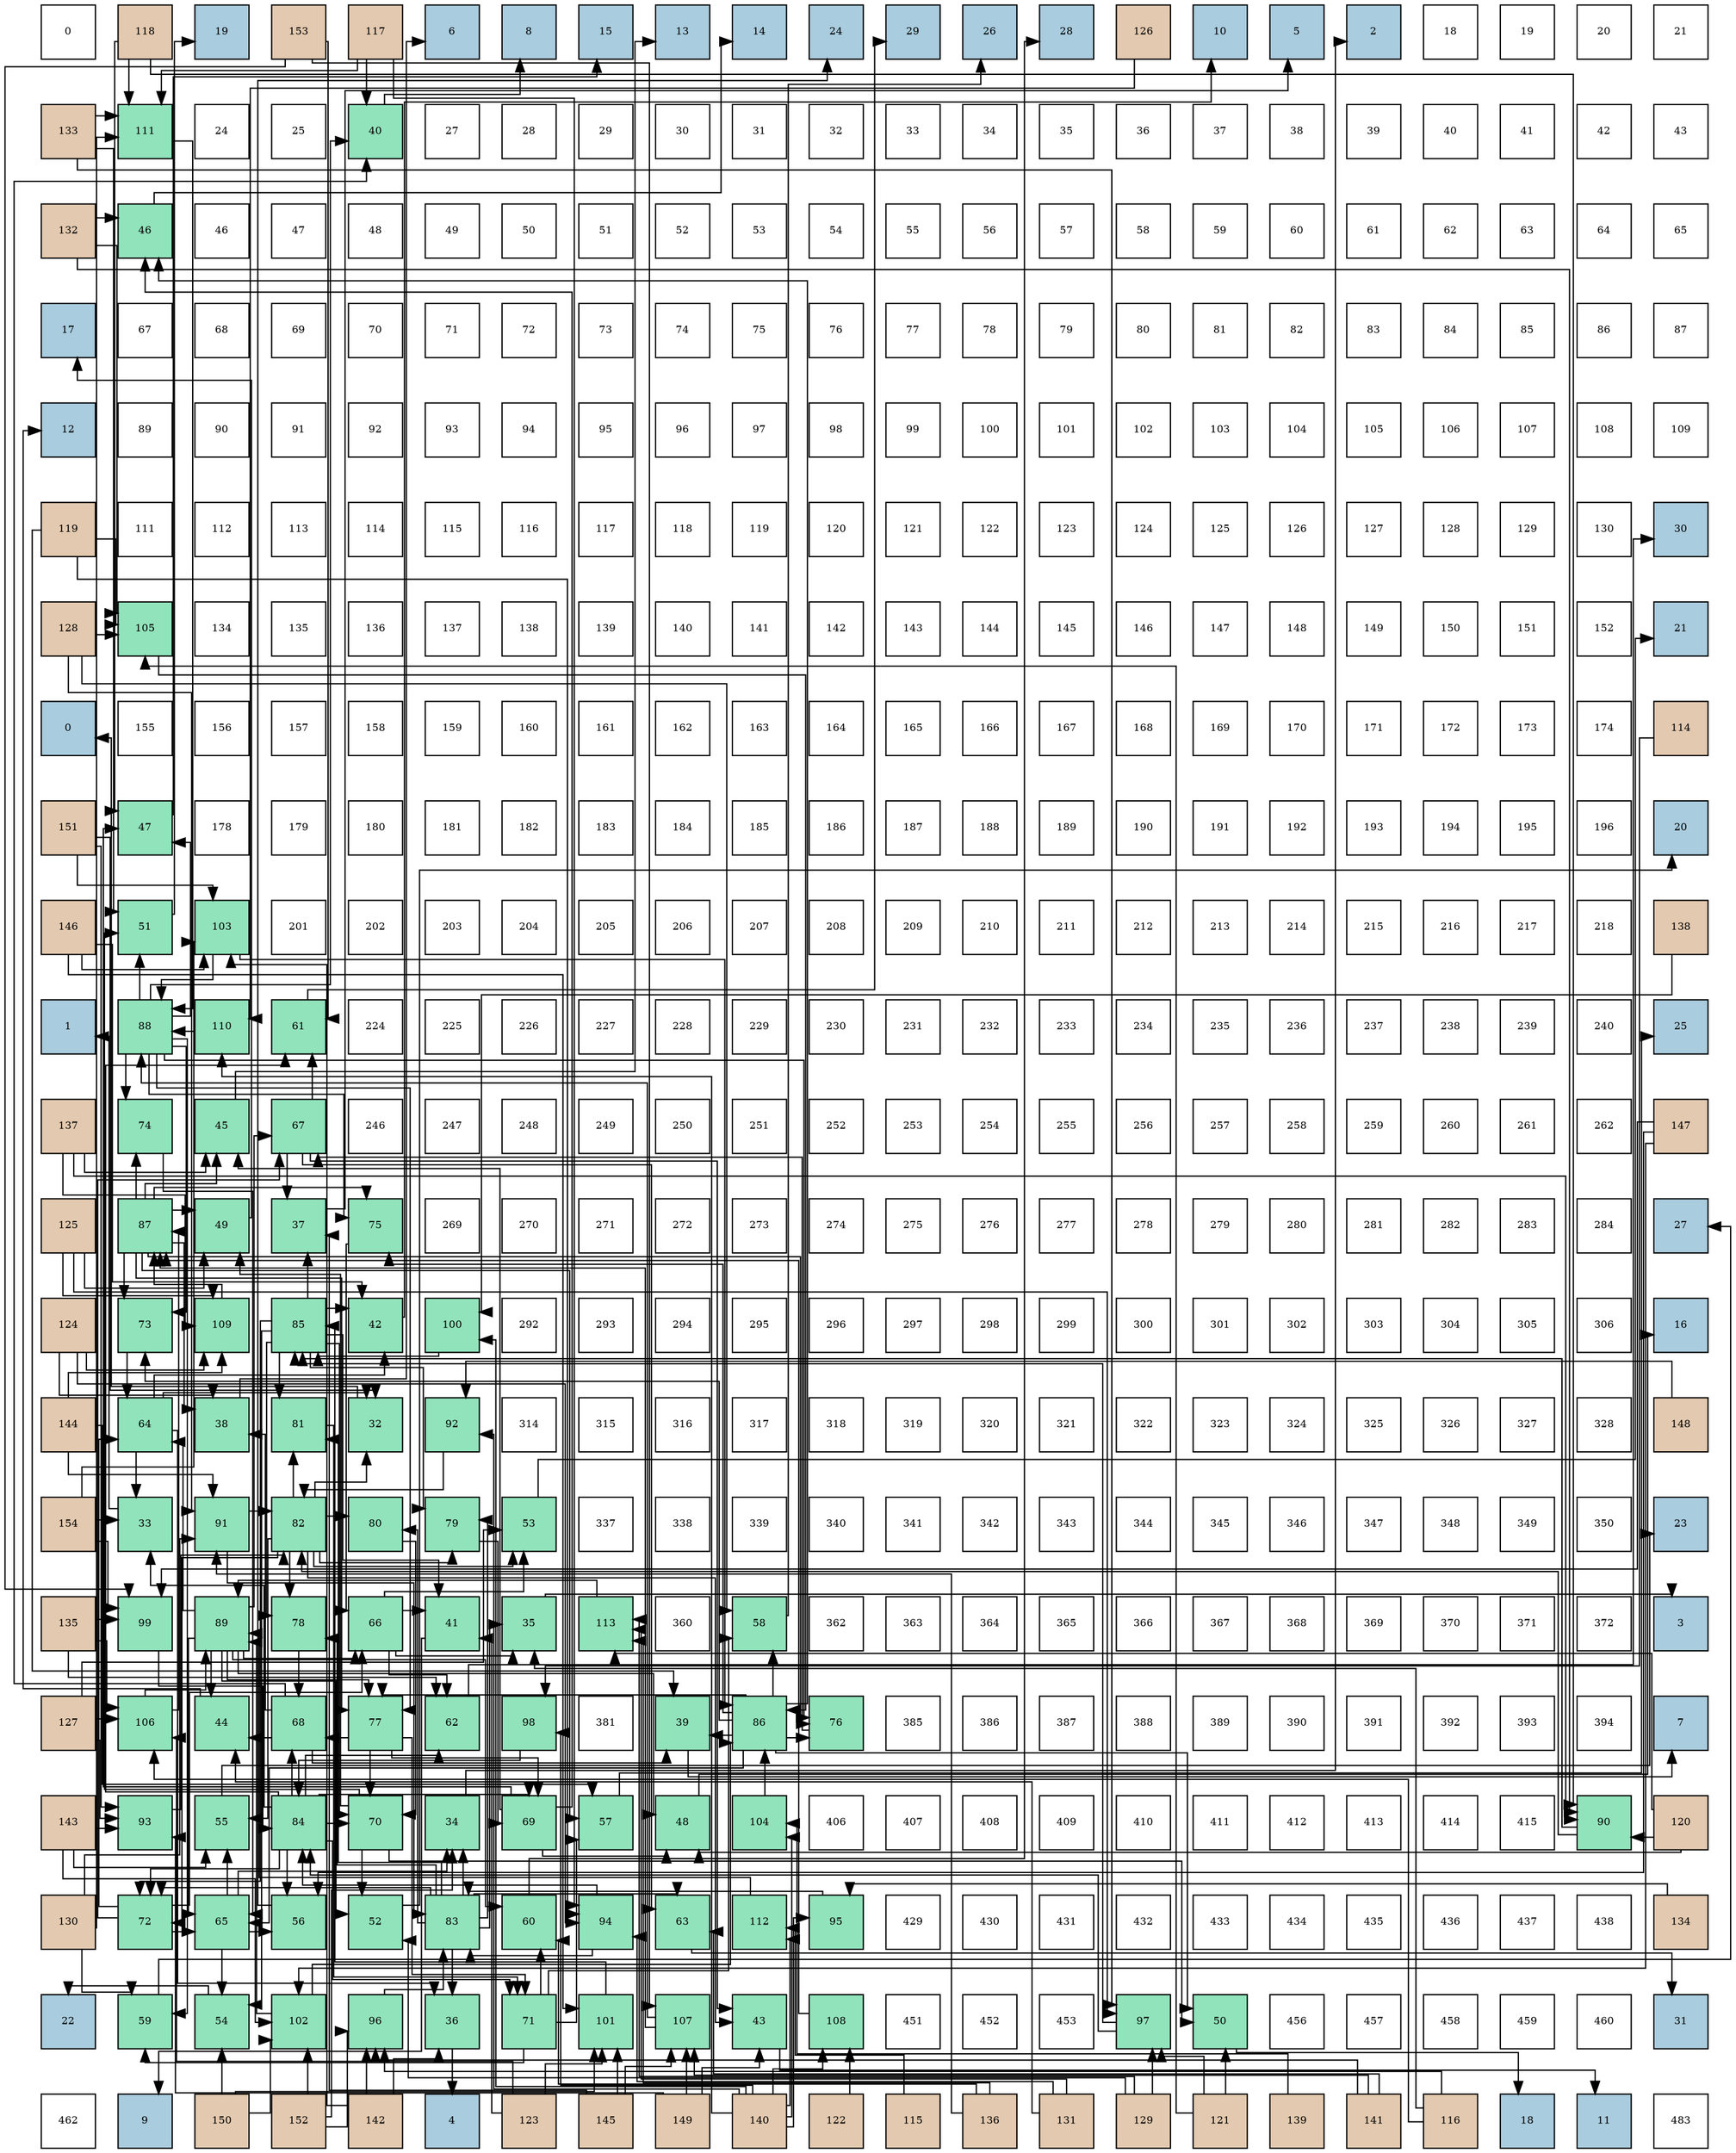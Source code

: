 digraph layout{
 rankdir=TB;
 splines=ortho;
 node [style=filled shape=square fixedsize=true width=0.6];
0[label="0", fontsize=8, fillcolor="#ffffff"];
1[label="118", fontsize=8, fillcolor="#e3c9af"];
2[label="19", fontsize=8, fillcolor="#a9ccde"];
3[label="153", fontsize=8, fillcolor="#e3c9af"];
4[label="117", fontsize=8, fillcolor="#e3c9af"];
5[label="6", fontsize=8, fillcolor="#a9ccde"];
6[label="8", fontsize=8, fillcolor="#a9ccde"];
7[label="15", fontsize=8, fillcolor="#a9ccde"];
8[label="13", fontsize=8, fillcolor="#a9ccde"];
9[label="14", fontsize=8, fillcolor="#a9ccde"];
10[label="24", fontsize=8, fillcolor="#a9ccde"];
11[label="29", fontsize=8, fillcolor="#a9ccde"];
12[label="26", fontsize=8, fillcolor="#a9ccde"];
13[label="28", fontsize=8, fillcolor="#a9ccde"];
14[label="126", fontsize=8, fillcolor="#e3c9af"];
15[label="10", fontsize=8, fillcolor="#a9ccde"];
16[label="5", fontsize=8, fillcolor="#a9ccde"];
17[label="2", fontsize=8, fillcolor="#a9ccde"];
18[label="18", fontsize=8, fillcolor="#ffffff"];
19[label="19", fontsize=8, fillcolor="#ffffff"];
20[label="20", fontsize=8, fillcolor="#ffffff"];
21[label="21", fontsize=8, fillcolor="#ffffff"];
22[label="133", fontsize=8, fillcolor="#e3c9af"];
23[label="111", fontsize=8, fillcolor="#91e3bb"];
24[label="24", fontsize=8, fillcolor="#ffffff"];
25[label="25", fontsize=8, fillcolor="#ffffff"];
26[label="40", fontsize=8, fillcolor="#91e3bb"];
27[label="27", fontsize=8, fillcolor="#ffffff"];
28[label="28", fontsize=8, fillcolor="#ffffff"];
29[label="29", fontsize=8, fillcolor="#ffffff"];
30[label="30", fontsize=8, fillcolor="#ffffff"];
31[label="31", fontsize=8, fillcolor="#ffffff"];
32[label="32", fontsize=8, fillcolor="#ffffff"];
33[label="33", fontsize=8, fillcolor="#ffffff"];
34[label="34", fontsize=8, fillcolor="#ffffff"];
35[label="35", fontsize=8, fillcolor="#ffffff"];
36[label="36", fontsize=8, fillcolor="#ffffff"];
37[label="37", fontsize=8, fillcolor="#ffffff"];
38[label="38", fontsize=8, fillcolor="#ffffff"];
39[label="39", fontsize=8, fillcolor="#ffffff"];
40[label="40", fontsize=8, fillcolor="#ffffff"];
41[label="41", fontsize=8, fillcolor="#ffffff"];
42[label="42", fontsize=8, fillcolor="#ffffff"];
43[label="43", fontsize=8, fillcolor="#ffffff"];
44[label="132", fontsize=8, fillcolor="#e3c9af"];
45[label="46", fontsize=8, fillcolor="#91e3bb"];
46[label="46", fontsize=8, fillcolor="#ffffff"];
47[label="47", fontsize=8, fillcolor="#ffffff"];
48[label="48", fontsize=8, fillcolor="#ffffff"];
49[label="49", fontsize=8, fillcolor="#ffffff"];
50[label="50", fontsize=8, fillcolor="#ffffff"];
51[label="51", fontsize=8, fillcolor="#ffffff"];
52[label="52", fontsize=8, fillcolor="#ffffff"];
53[label="53", fontsize=8, fillcolor="#ffffff"];
54[label="54", fontsize=8, fillcolor="#ffffff"];
55[label="55", fontsize=8, fillcolor="#ffffff"];
56[label="56", fontsize=8, fillcolor="#ffffff"];
57[label="57", fontsize=8, fillcolor="#ffffff"];
58[label="58", fontsize=8, fillcolor="#ffffff"];
59[label="59", fontsize=8, fillcolor="#ffffff"];
60[label="60", fontsize=8, fillcolor="#ffffff"];
61[label="61", fontsize=8, fillcolor="#ffffff"];
62[label="62", fontsize=8, fillcolor="#ffffff"];
63[label="63", fontsize=8, fillcolor="#ffffff"];
64[label="64", fontsize=8, fillcolor="#ffffff"];
65[label="65", fontsize=8, fillcolor="#ffffff"];
66[label="17", fontsize=8, fillcolor="#a9ccde"];
67[label="67", fontsize=8, fillcolor="#ffffff"];
68[label="68", fontsize=8, fillcolor="#ffffff"];
69[label="69", fontsize=8, fillcolor="#ffffff"];
70[label="70", fontsize=8, fillcolor="#ffffff"];
71[label="71", fontsize=8, fillcolor="#ffffff"];
72[label="72", fontsize=8, fillcolor="#ffffff"];
73[label="73", fontsize=8, fillcolor="#ffffff"];
74[label="74", fontsize=8, fillcolor="#ffffff"];
75[label="75", fontsize=8, fillcolor="#ffffff"];
76[label="76", fontsize=8, fillcolor="#ffffff"];
77[label="77", fontsize=8, fillcolor="#ffffff"];
78[label="78", fontsize=8, fillcolor="#ffffff"];
79[label="79", fontsize=8, fillcolor="#ffffff"];
80[label="80", fontsize=8, fillcolor="#ffffff"];
81[label="81", fontsize=8, fillcolor="#ffffff"];
82[label="82", fontsize=8, fillcolor="#ffffff"];
83[label="83", fontsize=8, fillcolor="#ffffff"];
84[label="84", fontsize=8, fillcolor="#ffffff"];
85[label="85", fontsize=8, fillcolor="#ffffff"];
86[label="86", fontsize=8, fillcolor="#ffffff"];
87[label="87", fontsize=8, fillcolor="#ffffff"];
88[label="12", fontsize=8, fillcolor="#a9ccde"];
89[label="89", fontsize=8, fillcolor="#ffffff"];
90[label="90", fontsize=8, fillcolor="#ffffff"];
91[label="91", fontsize=8, fillcolor="#ffffff"];
92[label="92", fontsize=8, fillcolor="#ffffff"];
93[label="93", fontsize=8, fillcolor="#ffffff"];
94[label="94", fontsize=8, fillcolor="#ffffff"];
95[label="95", fontsize=8, fillcolor="#ffffff"];
96[label="96", fontsize=8, fillcolor="#ffffff"];
97[label="97", fontsize=8, fillcolor="#ffffff"];
98[label="98", fontsize=8, fillcolor="#ffffff"];
99[label="99", fontsize=8, fillcolor="#ffffff"];
100[label="100", fontsize=8, fillcolor="#ffffff"];
101[label="101", fontsize=8, fillcolor="#ffffff"];
102[label="102", fontsize=8, fillcolor="#ffffff"];
103[label="103", fontsize=8, fillcolor="#ffffff"];
104[label="104", fontsize=8, fillcolor="#ffffff"];
105[label="105", fontsize=8, fillcolor="#ffffff"];
106[label="106", fontsize=8, fillcolor="#ffffff"];
107[label="107", fontsize=8, fillcolor="#ffffff"];
108[label="108", fontsize=8, fillcolor="#ffffff"];
109[label="109", fontsize=8, fillcolor="#ffffff"];
110[label="119", fontsize=8, fillcolor="#e3c9af"];
111[label="111", fontsize=8, fillcolor="#ffffff"];
112[label="112", fontsize=8, fillcolor="#ffffff"];
113[label="113", fontsize=8, fillcolor="#ffffff"];
114[label="114", fontsize=8, fillcolor="#ffffff"];
115[label="115", fontsize=8, fillcolor="#ffffff"];
116[label="116", fontsize=8, fillcolor="#ffffff"];
117[label="117", fontsize=8, fillcolor="#ffffff"];
118[label="118", fontsize=8, fillcolor="#ffffff"];
119[label="119", fontsize=8, fillcolor="#ffffff"];
120[label="120", fontsize=8, fillcolor="#ffffff"];
121[label="121", fontsize=8, fillcolor="#ffffff"];
122[label="122", fontsize=8, fillcolor="#ffffff"];
123[label="123", fontsize=8, fillcolor="#ffffff"];
124[label="124", fontsize=8, fillcolor="#ffffff"];
125[label="125", fontsize=8, fillcolor="#ffffff"];
126[label="126", fontsize=8, fillcolor="#ffffff"];
127[label="127", fontsize=8, fillcolor="#ffffff"];
128[label="128", fontsize=8, fillcolor="#ffffff"];
129[label="129", fontsize=8, fillcolor="#ffffff"];
130[label="130", fontsize=8, fillcolor="#ffffff"];
131[label="30", fontsize=8, fillcolor="#a9ccde"];
132[label="128", fontsize=8, fillcolor="#e3c9af"];
133[label="105", fontsize=8, fillcolor="#91e3bb"];
134[label="134", fontsize=8, fillcolor="#ffffff"];
135[label="135", fontsize=8, fillcolor="#ffffff"];
136[label="136", fontsize=8, fillcolor="#ffffff"];
137[label="137", fontsize=8, fillcolor="#ffffff"];
138[label="138", fontsize=8, fillcolor="#ffffff"];
139[label="139", fontsize=8, fillcolor="#ffffff"];
140[label="140", fontsize=8, fillcolor="#ffffff"];
141[label="141", fontsize=8, fillcolor="#ffffff"];
142[label="142", fontsize=8, fillcolor="#ffffff"];
143[label="143", fontsize=8, fillcolor="#ffffff"];
144[label="144", fontsize=8, fillcolor="#ffffff"];
145[label="145", fontsize=8, fillcolor="#ffffff"];
146[label="146", fontsize=8, fillcolor="#ffffff"];
147[label="147", fontsize=8, fillcolor="#ffffff"];
148[label="148", fontsize=8, fillcolor="#ffffff"];
149[label="149", fontsize=8, fillcolor="#ffffff"];
150[label="150", fontsize=8, fillcolor="#ffffff"];
151[label="151", fontsize=8, fillcolor="#ffffff"];
152[label="152", fontsize=8, fillcolor="#ffffff"];
153[label="21", fontsize=8, fillcolor="#a9ccde"];
154[label="0", fontsize=8, fillcolor="#a9ccde"];
155[label="155", fontsize=8, fillcolor="#ffffff"];
156[label="156", fontsize=8, fillcolor="#ffffff"];
157[label="157", fontsize=8, fillcolor="#ffffff"];
158[label="158", fontsize=8, fillcolor="#ffffff"];
159[label="159", fontsize=8, fillcolor="#ffffff"];
160[label="160", fontsize=8, fillcolor="#ffffff"];
161[label="161", fontsize=8, fillcolor="#ffffff"];
162[label="162", fontsize=8, fillcolor="#ffffff"];
163[label="163", fontsize=8, fillcolor="#ffffff"];
164[label="164", fontsize=8, fillcolor="#ffffff"];
165[label="165", fontsize=8, fillcolor="#ffffff"];
166[label="166", fontsize=8, fillcolor="#ffffff"];
167[label="167", fontsize=8, fillcolor="#ffffff"];
168[label="168", fontsize=8, fillcolor="#ffffff"];
169[label="169", fontsize=8, fillcolor="#ffffff"];
170[label="170", fontsize=8, fillcolor="#ffffff"];
171[label="171", fontsize=8, fillcolor="#ffffff"];
172[label="172", fontsize=8, fillcolor="#ffffff"];
173[label="173", fontsize=8, fillcolor="#ffffff"];
174[label="174", fontsize=8, fillcolor="#ffffff"];
175[label="114", fontsize=8, fillcolor="#e3c9af"];
176[label="151", fontsize=8, fillcolor="#e3c9af"];
177[label="47", fontsize=8, fillcolor="#91e3bb"];
178[label="178", fontsize=8, fillcolor="#ffffff"];
179[label="179", fontsize=8, fillcolor="#ffffff"];
180[label="180", fontsize=8, fillcolor="#ffffff"];
181[label="181", fontsize=8, fillcolor="#ffffff"];
182[label="182", fontsize=8, fillcolor="#ffffff"];
183[label="183", fontsize=8, fillcolor="#ffffff"];
184[label="184", fontsize=8, fillcolor="#ffffff"];
185[label="185", fontsize=8, fillcolor="#ffffff"];
186[label="186", fontsize=8, fillcolor="#ffffff"];
187[label="187", fontsize=8, fillcolor="#ffffff"];
188[label="188", fontsize=8, fillcolor="#ffffff"];
189[label="189", fontsize=8, fillcolor="#ffffff"];
190[label="190", fontsize=8, fillcolor="#ffffff"];
191[label="191", fontsize=8, fillcolor="#ffffff"];
192[label="192", fontsize=8, fillcolor="#ffffff"];
193[label="193", fontsize=8, fillcolor="#ffffff"];
194[label="194", fontsize=8, fillcolor="#ffffff"];
195[label="195", fontsize=8, fillcolor="#ffffff"];
196[label="196", fontsize=8, fillcolor="#ffffff"];
197[label="20", fontsize=8, fillcolor="#a9ccde"];
198[label="146", fontsize=8, fillcolor="#e3c9af"];
199[label="51", fontsize=8, fillcolor="#91e3bb"];
200[label="103", fontsize=8, fillcolor="#91e3bb"];
201[label="201", fontsize=8, fillcolor="#ffffff"];
202[label="202", fontsize=8, fillcolor="#ffffff"];
203[label="203", fontsize=8, fillcolor="#ffffff"];
204[label="204", fontsize=8, fillcolor="#ffffff"];
205[label="205", fontsize=8, fillcolor="#ffffff"];
206[label="206", fontsize=8, fillcolor="#ffffff"];
207[label="207", fontsize=8, fillcolor="#ffffff"];
208[label="208", fontsize=8, fillcolor="#ffffff"];
209[label="209", fontsize=8, fillcolor="#ffffff"];
210[label="210", fontsize=8, fillcolor="#ffffff"];
211[label="211", fontsize=8, fillcolor="#ffffff"];
212[label="212", fontsize=8, fillcolor="#ffffff"];
213[label="213", fontsize=8, fillcolor="#ffffff"];
214[label="214", fontsize=8, fillcolor="#ffffff"];
215[label="215", fontsize=8, fillcolor="#ffffff"];
216[label="216", fontsize=8, fillcolor="#ffffff"];
217[label="217", fontsize=8, fillcolor="#ffffff"];
218[label="218", fontsize=8, fillcolor="#ffffff"];
219[label="138", fontsize=8, fillcolor="#e3c9af"];
220[label="1", fontsize=8, fillcolor="#a9ccde"];
221[label="88", fontsize=8, fillcolor="#91e3bb"];
222[label="110", fontsize=8, fillcolor="#91e3bb"];
223[label="61", fontsize=8, fillcolor="#91e3bb"];
224[label="224", fontsize=8, fillcolor="#ffffff"];
225[label="225", fontsize=8, fillcolor="#ffffff"];
226[label="226", fontsize=8, fillcolor="#ffffff"];
227[label="227", fontsize=8, fillcolor="#ffffff"];
228[label="228", fontsize=8, fillcolor="#ffffff"];
229[label="229", fontsize=8, fillcolor="#ffffff"];
230[label="230", fontsize=8, fillcolor="#ffffff"];
231[label="231", fontsize=8, fillcolor="#ffffff"];
232[label="232", fontsize=8, fillcolor="#ffffff"];
233[label="233", fontsize=8, fillcolor="#ffffff"];
234[label="234", fontsize=8, fillcolor="#ffffff"];
235[label="235", fontsize=8, fillcolor="#ffffff"];
236[label="236", fontsize=8, fillcolor="#ffffff"];
237[label="237", fontsize=8, fillcolor="#ffffff"];
238[label="238", fontsize=8, fillcolor="#ffffff"];
239[label="239", fontsize=8, fillcolor="#ffffff"];
240[label="240", fontsize=8, fillcolor="#ffffff"];
241[label="25", fontsize=8, fillcolor="#a9ccde"];
242[label="137", fontsize=8, fillcolor="#e3c9af"];
243[label="74", fontsize=8, fillcolor="#91e3bb"];
244[label="45", fontsize=8, fillcolor="#91e3bb"];
245[label="67", fontsize=8, fillcolor="#91e3bb"];
246[label="246", fontsize=8, fillcolor="#ffffff"];
247[label="247", fontsize=8, fillcolor="#ffffff"];
248[label="248", fontsize=8, fillcolor="#ffffff"];
249[label="249", fontsize=8, fillcolor="#ffffff"];
250[label="250", fontsize=8, fillcolor="#ffffff"];
251[label="251", fontsize=8, fillcolor="#ffffff"];
252[label="252", fontsize=8, fillcolor="#ffffff"];
253[label="253", fontsize=8, fillcolor="#ffffff"];
254[label="254", fontsize=8, fillcolor="#ffffff"];
255[label="255", fontsize=8, fillcolor="#ffffff"];
256[label="256", fontsize=8, fillcolor="#ffffff"];
257[label="257", fontsize=8, fillcolor="#ffffff"];
258[label="258", fontsize=8, fillcolor="#ffffff"];
259[label="259", fontsize=8, fillcolor="#ffffff"];
260[label="260", fontsize=8, fillcolor="#ffffff"];
261[label="261", fontsize=8, fillcolor="#ffffff"];
262[label="262", fontsize=8, fillcolor="#ffffff"];
263[label="147", fontsize=8, fillcolor="#e3c9af"];
264[label="125", fontsize=8, fillcolor="#e3c9af"];
265[label="87", fontsize=8, fillcolor="#91e3bb"];
266[label="49", fontsize=8, fillcolor="#91e3bb"];
267[label="37", fontsize=8, fillcolor="#91e3bb"];
268[label="75", fontsize=8, fillcolor="#91e3bb"];
269[label="269", fontsize=8, fillcolor="#ffffff"];
270[label="270", fontsize=8, fillcolor="#ffffff"];
271[label="271", fontsize=8, fillcolor="#ffffff"];
272[label="272", fontsize=8, fillcolor="#ffffff"];
273[label="273", fontsize=8, fillcolor="#ffffff"];
274[label="274", fontsize=8, fillcolor="#ffffff"];
275[label="275", fontsize=8, fillcolor="#ffffff"];
276[label="276", fontsize=8, fillcolor="#ffffff"];
277[label="277", fontsize=8, fillcolor="#ffffff"];
278[label="278", fontsize=8, fillcolor="#ffffff"];
279[label="279", fontsize=8, fillcolor="#ffffff"];
280[label="280", fontsize=8, fillcolor="#ffffff"];
281[label="281", fontsize=8, fillcolor="#ffffff"];
282[label="282", fontsize=8, fillcolor="#ffffff"];
283[label="283", fontsize=8, fillcolor="#ffffff"];
284[label="284", fontsize=8, fillcolor="#ffffff"];
285[label="27", fontsize=8, fillcolor="#a9ccde"];
286[label="124", fontsize=8, fillcolor="#e3c9af"];
287[label="73", fontsize=8, fillcolor="#91e3bb"];
288[label="109", fontsize=8, fillcolor="#91e3bb"];
289[label="85", fontsize=8, fillcolor="#91e3bb"];
290[label="42", fontsize=8, fillcolor="#91e3bb"];
291[label="100", fontsize=8, fillcolor="#91e3bb"];
292[label="292", fontsize=8, fillcolor="#ffffff"];
293[label="293", fontsize=8, fillcolor="#ffffff"];
294[label="294", fontsize=8, fillcolor="#ffffff"];
295[label="295", fontsize=8, fillcolor="#ffffff"];
296[label="296", fontsize=8, fillcolor="#ffffff"];
297[label="297", fontsize=8, fillcolor="#ffffff"];
298[label="298", fontsize=8, fillcolor="#ffffff"];
299[label="299", fontsize=8, fillcolor="#ffffff"];
300[label="300", fontsize=8, fillcolor="#ffffff"];
301[label="301", fontsize=8, fillcolor="#ffffff"];
302[label="302", fontsize=8, fillcolor="#ffffff"];
303[label="303", fontsize=8, fillcolor="#ffffff"];
304[label="304", fontsize=8, fillcolor="#ffffff"];
305[label="305", fontsize=8, fillcolor="#ffffff"];
306[label="306", fontsize=8, fillcolor="#ffffff"];
307[label="16", fontsize=8, fillcolor="#a9ccde"];
308[label="144", fontsize=8, fillcolor="#e3c9af"];
309[label="64", fontsize=8, fillcolor="#91e3bb"];
310[label="38", fontsize=8, fillcolor="#91e3bb"];
311[label="81", fontsize=8, fillcolor="#91e3bb"];
312[label="32", fontsize=8, fillcolor="#91e3bb"];
313[label="92", fontsize=8, fillcolor="#91e3bb"];
314[label="314", fontsize=8, fillcolor="#ffffff"];
315[label="315", fontsize=8, fillcolor="#ffffff"];
316[label="316", fontsize=8, fillcolor="#ffffff"];
317[label="317", fontsize=8, fillcolor="#ffffff"];
318[label="318", fontsize=8, fillcolor="#ffffff"];
319[label="319", fontsize=8, fillcolor="#ffffff"];
320[label="320", fontsize=8, fillcolor="#ffffff"];
321[label="321", fontsize=8, fillcolor="#ffffff"];
322[label="322", fontsize=8, fillcolor="#ffffff"];
323[label="323", fontsize=8, fillcolor="#ffffff"];
324[label="324", fontsize=8, fillcolor="#ffffff"];
325[label="325", fontsize=8, fillcolor="#ffffff"];
326[label="326", fontsize=8, fillcolor="#ffffff"];
327[label="327", fontsize=8, fillcolor="#ffffff"];
328[label="328", fontsize=8, fillcolor="#ffffff"];
329[label="148", fontsize=8, fillcolor="#e3c9af"];
330[label="154", fontsize=8, fillcolor="#e3c9af"];
331[label="33", fontsize=8, fillcolor="#91e3bb"];
332[label="91", fontsize=8, fillcolor="#91e3bb"];
333[label="82", fontsize=8, fillcolor="#91e3bb"];
334[label="80", fontsize=8, fillcolor="#91e3bb"];
335[label="79", fontsize=8, fillcolor="#91e3bb"];
336[label="53", fontsize=8, fillcolor="#91e3bb"];
337[label="337", fontsize=8, fillcolor="#ffffff"];
338[label="338", fontsize=8, fillcolor="#ffffff"];
339[label="339", fontsize=8, fillcolor="#ffffff"];
340[label="340", fontsize=8, fillcolor="#ffffff"];
341[label="341", fontsize=8, fillcolor="#ffffff"];
342[label="342", fontsize=8, fillcolor="#ffffff"];
343[label="343", fontsize=8, fillcolor="#ffffff"];
344[label="344", fontsize=8, fillcolor="#ffffff"];
345[label="345", fontsize=8, fillcolor="#ffffff"];
346[label="346", fontsize=8, fillcolor="#ffffff"];
347[label="347", fontsize=8, fillcolor="#ffffff"];
348[label="348", fontsize=8, fillcolor="#ffffff"];
349[label="349", fontsize=8, fillcolor="#ffffff"];
350[label="350", fontsize=8, fillcolor="#ffffff"];
351[label="23", fontsize=8, fillcolor="#a9ccde"];
352[label="135", fontsize=8, fillcolor="#e3c9af"];
353[label="99", fontsize=8, fillcolor="#91e3bb"];
354[label="89", fontsize=8, fillcolor="#91e3bb"];
355[label="78", fontsize=8, fillcolor="#91e3bb"];
356[label="66", fontsize=8, fillcolor="#91e3bb"];
357[label="41", fontsize=8, fillcolor="#91e3bb"];
358[label="35", fontsize=8, fillcolor="#91e3bb"];
359[label="113", fontsize=8, fillcolor="#91e3bb"];
360[label="360", fontsize=8, fillcolor="#ffffff"];
361[label="58", fontsize=8, fillcolor="#91e3bb"];
362[label="362", fontsize=8, fillcolor="#ffffff"];
363[label="363", fontsize=8, fillcolor="#ffffff"];
364[label="364", fontsize=8, fillcolor="#ffffff"];
365[label="365", fontsize=8, fillcolor="#ffffff"];
366[label="366", fontsize=8, fillcolor="#ffffff"];
367[label="367", fontsize=8, fillcolor="#ffffff"];
368[label="368", fontsize=8, fillcolor="#ffffff"];
369[label="369", fontsize=8, fillcolor="#ffffff"];
370[label="370", fontsize=8, fillcolor="#ffffff"];
371[label="371", fontsize=8, fillcolor="#ffffff"];
372[label="372", fontsize=8, fillcolor="#ffffff"];
373[label="3", fontsize=8, fillcolor="#a9ccde"];
374[label="127", fontsize=8, fillcolor="#e3c9af"];
375[label="106", fontsize=8, fillcolor="#91e3bb"];
376[label="44", fontsize=8, fillcolor="#91e3bb"];
377[label="68", fontsize=8, fillcolor="#91e3bb"];
378[label="77", fontsize=8, fillcolor="#91e3bb"];
379[label="62", fontsize=8, fillcolor="#91e3bb"];
380[label="98", fontsize=8, fillcolor="#91e3bb"];
381[label="381", fontsize=8, fillcolor="#ffffff"];
382[label="39", fontsize=8, fillcolor="#91e3bb"];
383[label="86", fontsize=8, fillcolor="#91e3bb"];
384[label="76", fontsize=8, fillcolor="#91e3bb"];
385[label="385", fontsize=8, fillcolor="#ffffff"];
386[label="386", fontsize=8, fillcolor="#ffffff"];
387[label="387", fontsize=8, fillcolor="#ffffff"];
388[label="388", fontsize=8, fillcolor="#ffffff"];
389[label="389", fontsize=8, fillcolor="#ffffff"];
390[label="390", fontsize=8, fillcolor="#ffffff"];
391[label="391", fontsize=8, fillcolor="#ffffff"];
392[label="392", fontsize=8, fillcolor="#ffffff"];
393[label="393", fontsize=8, fillcolor="#ffffff"];
394[label="394", fontsize=8, fillcolor="#ffffff"];
395[label="7", fontsize=8, fillcolor="#a9ccde"];
396[label="143", fontsize=8, fillcolor="#e3c9af"];
397[label="93", fontsize=8, fillcolor="#91e3bb"];
398[label="55", fontsize=8, fillcolor="#91e3bb"];
399[label="84", fontsize=8, fillcolor="#91e3bb"];
400[label="70", fontsize=8, fillcolor="#91e3bb"];
401[label="34", fontsize=8, fillcolor="#91e3bb"];
402[label="69", fontsize=8, fillcolor="#91e3bb"];
403[label="57", fontsize=8, fillcolor="#91e3bb"];
404[label="48", fontsize=8, fillcolor="#91e3bb"];
405[label="104", fontsize=8, fillcolor="#91e3bb"];
406[label="406", fontsize=8, fillcolor="#ffffff"];
407[label="407", fontsize=8, fillcolor="#ffffff"];
408[label="408", fontsize=8, fillcolor="#ffffff"];
409[label="409", fontsize=8, fillcolor="#ffffff"];
410[label="410", fontsize=8, fillcolor="#ffffff"];
411[label="411", fontsize=8, fillcolor="#ffffff"];
412[label="412", fontsize=8, fillcolor="#ffffff"];
413[label="413", fontsize=8, fillcolor="#ffffff"];
414[label="414", fontsize=8, fillcolor="#ffffff"];
415[label="415", fontsize=8, fillcolor="#ffffff"];
416[label="90", fontsize=8, fillcolor="#91e3bb"];
417[label="120", fontsize=8, fillcolor="#e3c9af"];
418[label="130", fontsize=8, fillcolor="#e3c9af"];
419[label="72", fontsize=8, fillcolor="#91e3bb"];
420[label="65", fontsize=8, fillcolor="#91e3bb"];
421[label="56", fontsize=8, fillcolor="#91e3bb"];
422[label="52", fontsize=8, fillcolor="#91e3bb"];
423[label="83", fontsize=8, fillcolor="#91e3bb"];
424[label="60", fontsize=8, fillcolor="#91e3bb"];
425[label="94", fontsize=8, fillcolor="#91e3bb"];
426[label="63", fontsize=8, fillcolor="#91e3bb"];
427[label="112", fontsize=8, fillcolor="#91e3bb"];
428[label="95", fontsize=8, fillcolor="#91e3bb"];
429[label="429", fontsize=8, fillcolor="#ffffff"];
430[label="430", fontsize=8, fillcolor="#ffffff"];
431[label="431", fontsize=8, fillcolor="#ffffff"];
432[label="432", fontsize=8, fillcolor="#ffffff"];
433[label="433", fontsize=8, fillcolor="#ffffff"];
434[label="434", fontsize=8, fillcolor="#ffffff"];
435[label="435", fontsize=8, fillcolor="#ffffff"];
436[label="436", fontsize=8, fillcolor="#ffffff"];
437[label="437", fontsize=8, fillcolor="#ffffff"];
438[label="438", fontsize=8, fillcolor="#ffffff"];
439[label="134", fontsize=8, fillcolor="#e3c9af"];
440[label="22", fontsize=8, fillcolor="#a9ccde"];
441[label="59", fontsize=8, fillcolor="#91e3bb"];
442[label="54", fontsize=8, fillcolor="#91e3bb"];
443[label="102", fontsize=8, fillcolor="#91e3bb"];
444[label="96", fontsize=8, fillcolor="#91e3bb"];
445[label="36", fontsize=8, fillcolor="#91e3bb"];
446[label="71", fontsize=8, fillcolor="#91e3bb"];
447[label="101", fontsize=8, fillcolor="#91e3bb"];
448[label="107", fontsize=8, fillcolor="#91e3bb"];
449[label="43", fontsize=8, fillcolor="#91e3bb"];
450[label="108", fontsize=8, fillcolor="#91e3bb"];
451[label="451", fontsize=8, fillcolor="#ffffff"];
452[label="452", fontsize=8, fillcolor="#ffffff"];
453[label="453", fontsize=8, fillcolor="#ffffff"];
454[label="97", fontsize=8, fillcolor="#91e3bb"];
455[label="50", fontsize=8, fillcolor="#91e3bb"];
456[label="456", fontsize=8, fillcolor="#ffffff"];
457[label="457", fontsize=8, fillcolor="#ffffff"];
458[label="458", fontsize=8, fillcolor="#ffffff"];
459[label="459", fontsize=8, fillcolor="#ffffff"];
460[label="460", fontsize=8, fillcolor="#ffffff"];
461[label="31", fontsize=8, fillcolor="#a9ccde"];
462[label="462", fontsize=8, fillcolor="#ffffff"];
463[label="9", fontsize=8, fillcolor="#a9ccde"];
464[label="150", fontsize=8, fillcolor="#e3c9af"];
465[label="152", fontsize=8, fillcolor="#e3c9af"];
466[label="142", fontsize=8, fillcolor="#e3c9af"];
467[label="4", fontsize=8, fillcolor="#a9ccde"];
468[label="123", fontsize=8, fillcolor="#e3c9af"];
469[label="145", fontsize=8, fillcolor="#e3c9af"];
470[label="149", fontsize=8, fillcolor="#e3c9af"];
471[label="140", fontsize=8, fillcolor="#e3c9af"];
472[label="122", fontsize=8, fillcolor="#e3c9af"];
473[label="115", fontsize=8, fillcolor="#e3c9af"];
474[label="136", fontsize=8, fillcolor="#e3c9af"];
475[label="131", fontsize=8, fillcolor="#e3c9af"];
476[label="129", fontsize=8, fillcolor="#e3c9af"];
477[label="121", fontsize=8, fillcolor="#e3c9af"];
478[label="139", fontsize=8, fillcolor="#e3c9af"];
479[label="141", fontsize=8, fillcolor="#e3c9af"];
480[label="116", fontsize=8, fillcolor="#e3c9af"];
481[label="18", fontsize=8, fillcolor="#a9ccde"];
482[label="11", fontsize=8, fillcolor="#a9ccde"];
483[label="483", fontsize=8, fillcolor="#ffffff"];
edge [constraint=false, style=vis];312 -> 154;
331 -> 220;
401 -> 17;
358 -> 373;
445 -> 467;
267 -> 16;
310 -> 5;
382 -> 395;
26 -> 6;
357 -> 463;
290 -> 15;
449 -> 482;
376 -> 88;
244 -> 8;
45 -> 9;
177 -> 7;
404 -> 307;
266 -> 66;
455 -> 481;
199 -> 2;
422 -> 197;
336 -> 153;
442 -> 440;
398 -> 351;
421 -> 10;
403 -> 241;
361 -> 12;
441 -> 285;
424 -> 13;
223 -> 11;
379 -> 131;
426 -> 461;
309 -> 312;
309 -> 331;
309 -> 445;
309 -> 290;
420 -> 401;
420 -> 442;
420 -> 398;
420 -> 421;
356 -> 358;
356 -> 357;
356 -> 336;
356 -> 379;
245 -> 267;
245 -> 449;
245 -> 223;
245 -> 426;
377 -> 310;
377 -> 382;
377 -> 26;
377 -> 376;
402 -> 244;
402 -> 45;
402 -> 177;
402 -> 404;
400 -> 266;
400 -> 455;
400 -> 199;
400 -> 422;
446 -> 403;
446 -> 361;
446 -> 441;
446 -> 424;
419 -> 309;
419 -> 420;
419 -> 356;
419 -> 245;
287 -> 309;
243 -> 420;
268 -> 356;
384 -> 245;
378 -> 377;
378 -> 402;
378 -> 400;
378 -> 446;
355 -> 377;
335 -> 402;
334 -> 400;
311 -> 446;
333 -> 312;
333 -> 449;
333 -> 336;
333 -> 398;
333 -> 419;
333 -> 355;
333 -> 335;
333 -> 334;
333 -> 311;
423 -> 401;
423 -> 358;
423 -> 445;
423 -> 426;
423 -> 419;
423 -> 355;
423 -> 335;
423 -> 334;
423 -> 311;
399 -> 331;
399 -> 421;
399 -> 223;
399 -> 379;
399 -> 377;
399 -> 402;
399 -> 400;
399 -> 446;
399 -> 419;
289 -> 267;
289 -> 357;
289 -> 290;
289 -> 442;
289 -> 400;
289 -> 419;
289 -> 355;
289 -> 335;
289 -> 311;
383 -> 382;
383 -> 45;
383 -> 455;
383 -> 361;
383 -> 420;
383 -> 287;
383 -> 268;
383 -> 384;
383 -> 378;
265 -> 310;
265 -> 244;
265 -> 266;
265 -> 403;
265 -> 287;
265 -> 243;
265 -> 268;
265 -> 384;
265 -> 378;
221 -> 26;
221 -> 177;
221 -> 199;
221 -> 441;
221 -> 287;
221 -> 243;
221 -> 268;
221 -> 384;
221 -> 378;
354 -> 376;
354 -> 404;
354 -> 422;
354 -> 424;
354 -> 309;
354 -> 420;
354 -> 356;
354 -> 245;
354 -> 378;
416 -> 333;
416 -> 289;
332 -> 333;
332 -> 423;
313 -> 333;
397 -> 333;
425 -> 423;
425 -> 399;
428 -> 423;
444 -> 423;
454 -> 399;
454 -> 289;
380 -> 399;
353 -> 399;
291 -> 289;
447 -> 289;
443 -> 383;
443 -> 354;
200 -> 383;
200 -> 221;
405 -> 383;
133 -> 383;
375 -> 265;
375 -> 354;
448 -> 265;
448 -> 221;
450 -> 265;
288 -> 265;
222 -> 221;
23 -> 221;
427 -> 354;
359 -> 354;
175 -> 380;
473 -> 427;
480 -> 358;
480 -> 444;
480 -> 375;
4 -> 26;
4 -> 425;
4 -> 23;
1 -> 177;
1 -> 416;
1 -> 23;
110 -> 382;
110 -> 425;
110 -> 133;
417 -> 404;
417 -> 416;
417 -> 359;
477 -> 455;
477 -> 454;
477 -> 133;
472 -> 450;
468 -> 357;
468 -> 447;
468 -> 375;
286 -> 310;
286 -> 425;
286 -> 288;
264 -> 266;
264 -> 454;
264 -> 288;
14 -> 222;
374 -> 336;
374 -> 397;
374 -> 375;
132 -> 361;
132 -> 332;
132 -> 133;
476 -> 422;
476 -> 454;
476 -> 359;
418 -> 441;
418 -> 332;
418 -> 23;
475 -> 376;
475 -> 425;
475 -> 359;
44 -> 45;
44 -> 416;
44 -> 133;
22 -> 199;
22 -> 454;
22 -> 23;
439 -> 428;
352 -> 379;
352 -> 353;
352 -> 375;
474 -> 424;
474 -> 332;
474 -> 359;
242 -> 244;
242 -> 416;
242 -> 288;
219 -> 291;
478 -> 405;
471 -> 313;
471 -> 428;
471 -> 380;
471 -> 291;
471 -> 405;
471 -> 450;
471 -> 222;
471 -> 427;
479 -> 426;
479 -> 444;
479 -> 448;
466 -> 445;
466 -> 444;
466 -> 200;
396 -> 398;
396 -> 397;
396 -> 443;
308 -> 403;
308 -> 332;
308 -> 288;
469 -> 267;
469 -> 447;
469 -> 448;
198 -> 290;
198 -> 447;
198 -> 200;
263 -> 421;
263 -> 353;
263 -> 443;
329 -> 313;
470 -> 449;
470 -> 397;
470 -> 448;
464 -> 442;
464 -> 447;
464 -> 443;
176 -> 312;
176 -> 397;
176 -> 200;
465 -> 401;
465 -> 444;
465 -> 443;
3 -> 223;
3 -> 353;
3 -> 448;
330 -> 331;
330 -> 353;
330 -> 200;
edge [constraint=true, style=invis];
0 -> 22 -> 44 -> 66 -> 88 -> 110 -> 132 -> 154 -> 176 -> 198 -> 220 -> 242 -> 264 -> 286 -> 308 -> 330 -> 352 -> 374 -> 396 -> 418 -> 440 -> 462;
1 -> 23 -> 45 -> 67 -> 89 -> 111 -> 133 -> 155 -> 177 -> 199 -> 221 -> 243 -> 265 -> 287 -> 309 -> 331 -> 353 -> 375 -> 397 -> 419 -> 441 -> 463;
2 -> 24 -> 46 -> 68 -> 90 -> 112 -> 134 -> 156 -> 178 -> 200 -> 222 -> 244 -> 266 -> 288 -> 310 -> 332 -> 354 -> 376 -> 398 -> 420 -> 442 -> 464;
3 -> 25 -> 47 -> 69 -> 91 -> 113 -> 135 -> 157 -> 179 -> 201 -> 223 -> 245 -> 267 -> 289 -> 311 -> 333 -> 355 -> 377 -> 399 -> 421 -> 443 -> 465;
4 -> 26 -> 48 -> 70 -> 92 -> 114 -> 136 -> 158 -> 180 -> 202 -> 224 -> 246 -> 268 -> 290 -> 312 -> 334 -> 356 -> 378 -> 400 -> 422 -> 444 -> 466;
5 -> 27 -> 49 -> 71 -> 93 -> 115 -> 137 -> 159 -> 181 -> 203 -> 225 -> 247 -> 269 -> 291 -> 313 -> 335 -> 357 -> 379 -> 401 -> 423 -> 445 -> 467;
6 -> 28 -> 50 -> 72 -> 94 -> 116 -> 138 -> 160 -> 182 -> 204 -> 226 -> 248 -> 270 -> 292 -> 314 -> 336 -> 358 -> 380 -> 402 -> 424 -> 446 -> 468;
7 -> 29 -> 51 -> 73 -> 95 -> 117 -> 139 -> 161 -> 183 -> 205 -> 227 -> 249 -> 271 -> 293 -> 315 -> 337 -> 359 -> 381 -> 403 -> 425 -> 447 -> 469;
8 -> 30 -> 52 -> 74 -> 96 -> 118 -> 140 -> 162 -> 184 -> 206 -> 228 -> 250 -> 272 -> 294 -> 316 -> 338 -> 360 -> 382 -> 404 -> 426 -> 448 -> 470;
9 -> 31 -> 53 -> 75 -> 97 -> 119 -> 141 -> 163 -> 185 -> 207 -> 229 -> 251 -> 273 -> 295 -> 317 -> 339 -> 361 -> 383 -> 405 -> 427 -> 449 -> 471;
10 -> 32 -> 54 -> 76 -> 98 -> 120 -> 142 -> 164 -> 186 -> 208 -> 230 -> 252 -> 274 -> 296 -> 318 -> 340 -> 362 -> 384 -> 406 -> 428 -> 450 -> 472;
11 -> 33 -> 55 -> 77 -> 99 -> 121 -> 143 -> 165 -> 187 -> 209 -> 231 -> 253 -> 275 -> 297 -> 319 -> 341 -> 363 -> 385 -> 407 -> 429 -> 451 -> 473;
12 -> 34 -> 56 -> 78 -> 100 -> 122 -> 144 -> 166 -> 188 -> 210 -> 232 -> 254 -> 276 -> 298 -> 320 -> 342 -> 364 -> 386 -> 408 -> 430 -> 452 -> 474;
13 -> 35 -> 57 -> 79 -> 101 -> 123 -> 145 -> 167 -> 189 -> 211 -> 233 -> 255 -> 277 -> 299 -> 321 -> 343 -> 365 -> 387 -> 409 -> 431 -> 453 -> 475;
14 -> 36 -> 58 -> 80 -> 102 -> 124 -> 146 -> 168 -> 190 -> 212 -> 234 -> 256 -> 278 -> 300 -> 322 -> 344 -> 366 -> 388 -> 410 -> 432 -> 454 -> 476;
15 -> 37 -> 59 -> 81 -> 103 -> 125 -> 147 -> 169 -> 191 -> 213 -> 235 -> 257 -> 279 -> 301 -> 323 -> 345 -> 367 -> 389 -> 411 -> 433 -> 455 -> 477;
16 -> 38 -> 60 -> 82 -> 104 -> 126 -> 148 -> 170 -> 192 -> 214 -> 236 -> 258 -> 280 -> 302 -> 324 -> 346 -> 368 -> 390 -> 412 -> 434 -> 456 -> 478;
17 -> 39 -> 61 -> 83 -> 105 -> 127 -> 149 -> 171 -> 193 -> 215 -> 237 -> 259 -> 281 -> 303 -> 325 -> 347 -> 369 -> 391 -> 413 -> 435 -> 457 -> 479;
18 -> 40 -> 62 -> 84 -> 106 -> 128 -> 150 -> 172 -> 194 -> 216 -> 238 -> 260 -> 282 -> 304 -> 326 -> 348 -> 370 -> 392 -> 414 -> 436 -> 458 -> 480;
19 -> 41 -> 63 -> 85 -> 107 -> 129 -> 151 -> 173 -> 195 -> 217 -> 239 -> 261 -> 283 -> 305 -> 327 -> 349 -> 371 -> 393 -> 415 -> 437 -> 459 -> 481;
20 -> 42 -> 64 -> 86 -> 108 -> 130 -> 152 -> 174 -> 196 -> 218 -> 240 -> 262 -> 284 -> 306 -> 328 -> 350 -> 372 -> 394 -> 416 -> 438 -> 460 -> 482;
21 -> 43 -> 65 -> 87 -> 109 -> 131 -> 153 -> 175 -> 197 -> 219 -> 241 -> 263 -> 285 -> 307 -> 329 -> 351 -> 373 -> 395 -> 417 -> 439 -> 461 -> 483;
rank = same {0 -> 1 -> 2 -> 3 -> 4 -> 5 -> 6 -> 7 -> 8 -> 9 -> 10 -> 11 -> 12 -> 13 -> 14 -> 15 -> 16 -> 17 -> 18 -> 19 -> 20 -> 21};
rank = same {22 -> 23 -> 24 -> 25 -> 26 -> 27 -> 28 -> 29 -> 30 -> 31 -> 32 -> 33 -> 34 -> 35 -> 36 -> 37 -> 38 -> 39 -> 40 -> 41 -> 42 -> 43};
rank = same {44 -> 45 -> 46 -> 47 -> 48 -> 49 -> 50 -> 51 -> 52 -> 53 -> 54 -> 55 -> 56 -> 57 -> 58 -> 59 -> 60 -> 61 -> 62 -> 63 -> 64 -> 65};
rank = same {66 -> 67 -> 68 -> 69 -> 70 -> 71 -> 72 -> 73 -> 74 -> 75 -> 76 -> 77 -> 78 -> 79 -> 80 -> 81 -> 82 -> 83 -> 84 -> 85 -> 86 -> 87};
rank = same {88 -> 89 -> 90 -> 91 -> 92 -> 93 -> 94 -> 95 -> 96 -> 97 -> 98 -> 99 -> 100 -> 101 -> 102 -> 103 -> 104 -> 105 -> 106 -> 107 -> 108 -> 109};
rank = same {110 -> 111 -> 112 -> 113 -> 114 -> 115 -> 116 -> 117 -> 118 -> 119 -> 120 -> 121 -> 122 -> 123 -> 124 -> 125 -> 126 -> 127 -> 128 -> 129 -> 130 -> 131};
rank = same {132 -> 133 -> 134 -> 135 -> 136 -> 137 -> 138 -> 139 -> 140 -> 141 -> 142 -> 143 -> 144 -> 145 -> 146 -> 147 -> 148 -> 149 -> 150 -> 151 -> 152 -> 153};
rank = same {154 -> 155 -> 156 -> 157 -> 158 -> 159 -> 160 -> 161 -> 162 -> 163 -> 164 -> 165 -> 166 -> 167 -> 168 -> 169 -> 170 -> 171 -> 172 -> 173 -> 174 -> 175};
rank = same {176 -> 177 -> 178 -> 179 -> 180 -> 181 -> 182 -> 183 -> 184 -> 185 -> 186 -> 187 -> 188 -> 189 -> 190 -> 191 -> 192 -> 193 -> 194 -> 195 -> 196 -> 197};
rank = same {198 -> 199 -> 200 -> 201 -> 202 -> 203 -> 204 -> 205 -> 206 -> 207 -> 208 -> 209 -> 210 -> 211 -> 212 -> 213 -> 214 -> 215 -> 216 -> 217 -> 218 -> 219};
rank = same {220 -> 221 -> 222 -> 223 -> 224 -> 225 -> 226 -> 227 -> 228 -> 229 -> 230 -> 231 -> 232 -> 233 -> 234 -> 235 -> 236 -> 237 -> 238 -> 239 -> 240 -> 241};
rank = same {242 -> 243 -> 244 -> 245 -> 246 -> 247 -> 248 -> 249 -> 250 -> 251 -> 252 -> 253 -> 254 -> 255 -> 256 -> 257 -> 258 -> 259 -> 260 -> 261 -> 262 -> 263};
rank = same {264 -> 265 -> 266 -> 267 -> 268 -> 269 -> 270 -> 271 -> 272 -> 273 -> 274 -> 275 -> 276 -> 277 -> 278 -> 279 -> 280 -> 281 -> 282 -> 283 -> 284 -> 285};
rank = same {286 -> 287 -> 288 -> 289 -> 290 -> 291 -> 292 -> 293 -> 294 -> 295 -> 296 -> 297 -> 298 -> 299 -> 300 -> 301 -> 302 -> 303 -> 304 -> 305 -> 306 -> 307};
rank = same {308 -> 309 -> 310 -> 311 -> 312 -> 313 -> 314 -> 315 -> 316 -> 317 -> 318 -> 319 -> 320 -> 321 -> 322 -> 323 -> 324 -> 325 -> 326 -> 327 -> 328 -> 329};
rank = same {330 -> 331 -> 332 -> 333 -> 334 -> 335 -> 336 -> 337 -> 338 -> 339 -> 340 -> 341 -> 342 -> 343 -> 344 -> 345 -> 346 -> 347 -> 348 -> 349 -> 350 -> 351};
rank = same {352 -> 353 -> 354 -> 355 -> 356 -> 357 -> 358 -> 359 -> 360 -> 361 -> 362 -> 363 -> 364 -> 365 -> 366 -> 367 -> 368 -> 369 -> 370 -> 371 -> 372 -> 373};
rank = same {374 -> 375 -> 376 -> 377 -> 378 -> 379 -> 380 -> 381 -> 382 -> 383 -> 384 -> 385 -> 386 -> 387 -> 388 -> 389 -> 390 -> 391 -> 392 -> 393 -> 394 -> 395};
rank = same {396 -> 397 -> 398 -> 399 -> 400 -> 401 -> 402 -> 403 -> 404 -> 405 -> 406 -> 407 -> 408 -> 409 -> 410 -> 411 -> 412 -> 413 -> 414 -> 415 -> 416 -> 417};
rank = same {418 -> 419 -> 420 -> 421 -> 422 -> 423 -> 424 -> 425 -> 426 -> 427 -> 428 -> 429 -> 430 -> 431 -> 432 -> 433 -> 434 -> 435 -> 436 -> 437 -> 438 -> 439};
rank = same {440 -> 441 -> 442 -> 443 -> 444 -> 445 -> 446 -> 447 -> 448 -> 449 -> 450 -> 451 -> 452 -> 453 -> 454 -> 455 -> 456 -> 457 -> 458 -> 459 -> 460 -> 461};
rank = same {462 -> 463 -> 464 -> 465 -> 466 -> 467 -> 468 -> 469 -> 470 -> 471 -> 472 -> 473 -> 474 -> 475 -> 476 -> 477 -> 478 -> 479 -> 480 -> 481 -> 482 -> 483};
}